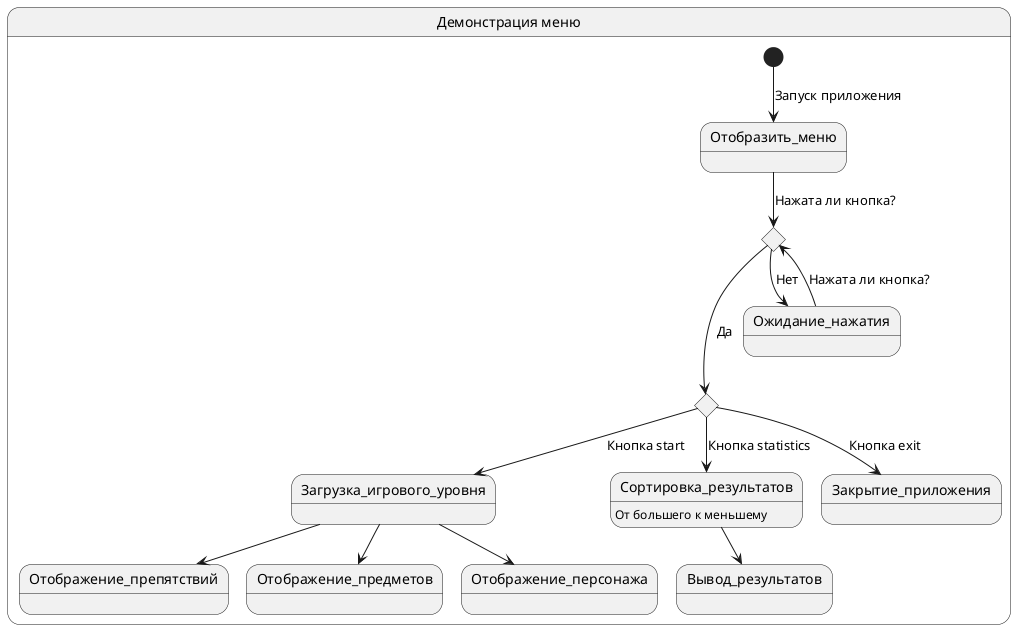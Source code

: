 @startuml
state "Демонстрация меню" as Menu {
  [*] --> Отобразить_меню : Запуск приложения
  state choice1 <<choice>>
  state choice2 <<choice>>
  Отобразить_меню --> choice1 : Нажата ли кнопка?
  choice1 --> Ожидание_нажатия : Нет
  Ожидание_нажатия --> choice1 : Нажата ли кнопка?
  choice1 ---> choice2 : Да
  choice2 --> Загрузка_игрового_уровня : Кнопка start
  Загрузка_игрового_уровня --> Отображение_препятствий
  Загрузка_игрового_уровня --> Отображение_предметов
  Загрузка_игрового_уровня --> Отображение_персонажа
  choice2 --> Сортировка_результатов : Кнопка statistics
  Сортировка_результатов : От большего к меньшему
  Сортировка_результатов --> Вывод_результатов
  choice2 --> Закрытие_приложения : Кнопка exit
}
@enduml
